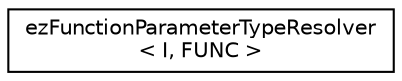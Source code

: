 digraph "Graphical Class Hierarchy"
{
 // LATEX_PDF_SIZE
  edge [fontname="Helvetica",fontsize="10",labelfontname="Helvetica",labelfontsize="10"];
  node [fontname="Helvetica",fontsize="10",shape=record];
  rankdir="LR";
  Node0 [label="ezFunctionParameterTypeResolver\l\< I, FUNC \>",height=0.2,width=0.4,color="black", fillcolor="white", style="filled",URL="$d6/db7/structez_function_parameter_type_resolver.htm",tooltip="Template that allows to probe a function for a parameter and return type."];
}
